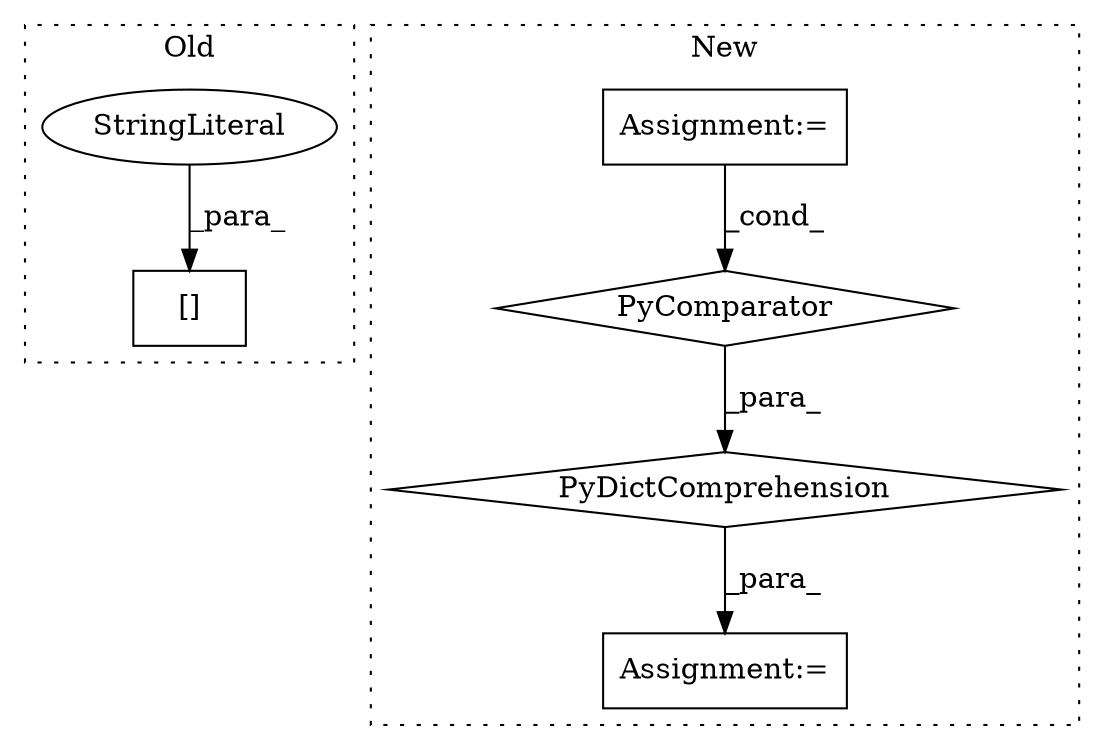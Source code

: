 digraph G {
subgraph cluster0 {
1 [label="[]" a="2" s="2554,2581" l="6,1" shape="box"];
5 [label="StringLiteral" a="45" s="2560" l="21" shape="ellipse"];
label = "Old";
style="dotted";
}
subgraph cluster1 {
2 [label="PyDictComprehension" a="110" s="2622" l="204" shape="diamond"];
3 [label="Assignment:=" a="7" s="2558" l="1" shape="box"];
4 [label="PyComparator" a="113" s="2721" l="97" shape="diamond"];
6 [label="Assignment:=" a="7" s="2610" l="12" shape="box"];
label = "New";
style="dotted";
}
2 -> 6 [label="_para_"];
3 -> 4 [label="_cond_"];
4 -> 2 [label="_para_"];
5 -> 1 [label="_para_"];
}